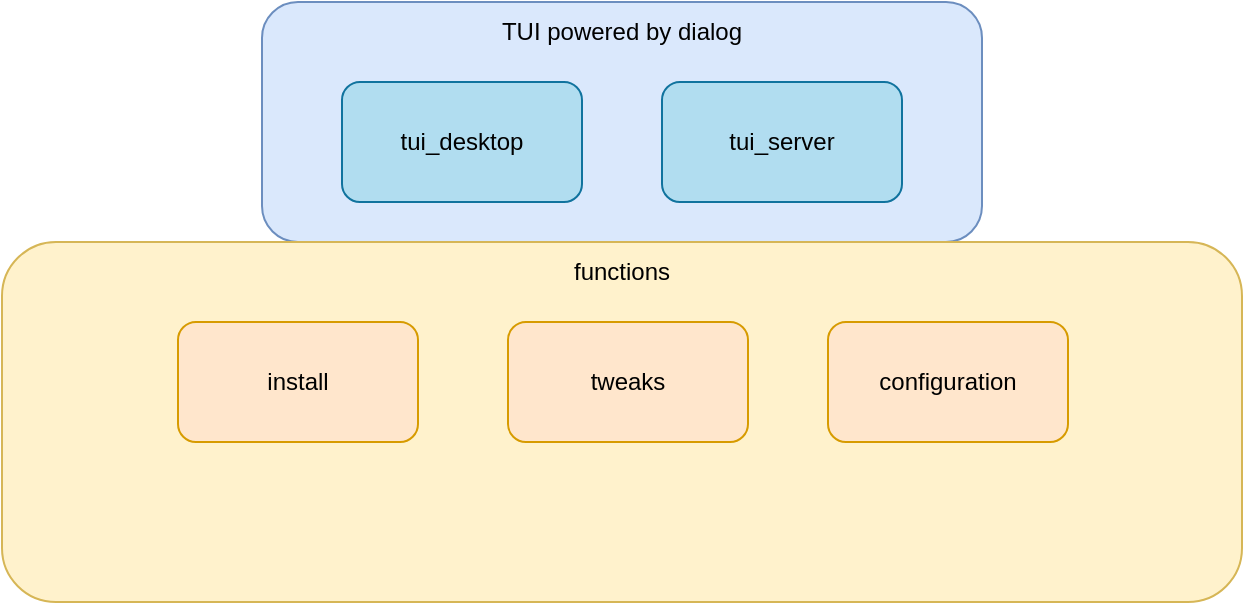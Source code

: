 <mxfile version="23.1.5" type="device">
  <diagram name="Page-1" id="FjSwBifZYLMq8m4KdaVx">
    <mxGraphModel dx="819" dy="500" grid="1" gridSize="10" guides="1" tooltips="1" connect="1" arrows="1" fold="1" page="1" pageScale="1" pageWidth="850" pageHeight="1100" math="0" shadow="0">
      <root>
        <mxCell id="0" />
        <mxCell id="1" parent="0" />
        <mxCell id="lpcZMN7IkU_HKEpInhE1-2" value="" style="rounded=1;whiteSpace=wrap;html=1;fillColor=#dae8fc;strokeColor=#6c8ebf;" vertex="1" parent="1">
          <mxGeometry x="245" y="80" width="360" height="120" as="geometry" />
        </mxCell>
        <mxCell id="lpcZMN7IkU_HKEpInhE1-3" value="TUI powered by dialog" style="text;html=1;align=center;verticalAlign=middle;whiteSpace=wrap;rounded=0;" vertex="1" parent="1">
          <mxGeometry x="330" y="80" width="190" height="30" as="geometry" />
        </mxCell>
        <mxCell id="lpcZMN7IkU_HKEpInhE1-4" value="tui_desktop" style="rounded=1;whiteSpace=wrap;html=1;fillColor=#b1ddf0;strokeColor=#10739e;" vertex="1" parent="1">
          <mxGeometry x="285" y="120" width="120" height="60" as="geometry" />
        </mxCell>
        <mxCell id="lpcZMN7IkU_HKEpInhE1-5" value="tui_server" style="rounded=1;whiteSpace=wrap;html=1;fillColor=#b1ddf0;strokeColor=#10739e;" vertex="1" parent="1">
          <mxGeometry x="445" y="120" width="120" height="60" as="geometry" />
        </mxCell>
        <mxCell id="lpcZMN7IkU_HKEpInhE1-6" value="" style="rounded=1;whiteSpace=wrap;html=1;fillColor=#fff2cc;strokeColor=#d6b656;" vertex="1" parent="1">
          <mxGeometry x="115" y="200" width="620" height="180" as="geometry" />
        </mxCell>
        <mxCell id="lpcZMN7IkU_HKEpInhE1-7" value="functions" style="text;html=1;align=center;verticalAlign=middle;whiteSpace=wrap;rounded=0;" vertex="1" parent="1">
          <mxGeometry x="395" y="200" width="60" height="30" as="geometry" />
        </mxCell>
        <mxCell id="lpcZMN7IkU_HKEpInhE1-8" value="install" style="rounded=1;whiteSpace=wrap;html=1;fillColor=#ffe6cc;strokeColor=#d79b00;" vertex="1" parent="1">
          <mxGeometry x="203" y="240" width="120" height="60" as="geometry" />
        </mxCell>
        <mxCell id="lpcZMN7IkU_HKEpInhE1-9" value="tweaks" style="rounded=1;whiteSpace=wrap;html=1;fillColor=#ffe6cc;strokeColor=#d79b00;" vertex="1" parent="1">
          <mxGeometry x="368" y="240" width="120" height="60" as="geometry" />
        </mxCell>
        <mxCell id="lpcZMN7IkU_HKEpInhE1-10" value="configuration" style="rounded=1;whiteSpace=wrap;html=1;fillColor=#ffe6cc;strokeColor=#d79b00;" vertex="1" parent="1">
          <mxGeometry x="528" y="240" width="120" height="60" as="geometry" />
        </mxCell>
      </root>
    </mxGraphModel>
  </diagram>
</mxfile>
